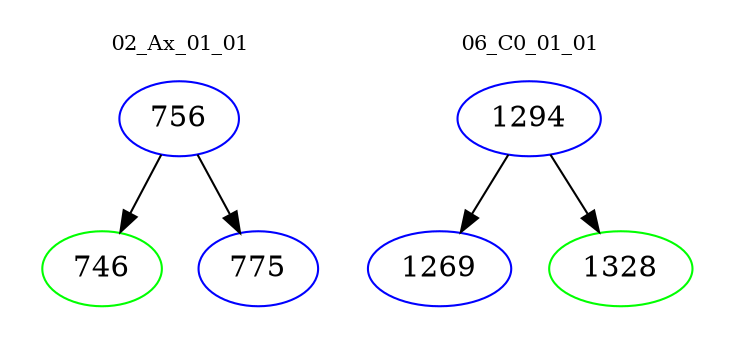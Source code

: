 digraph{
subgraph cluster_0 {
color = white
label = "02_Ax_01_01";
fontsize=10;
T0_756 [label="756", color="blue"]
T0_756 -> T0_746 [color="black"]
T0_746 [label="746", color="green"]
T0_756 -> T0_775 [color="black"]
T0_775 [label="775", color="blue"]
}
subgraph cluster_1 {
color = white
label = "06_C0_01_01";
fontsize=10;
T1_1294 [label="1294", color="blue"]
T1_1294 -> T1_1269 [color="black"]
T1_1269 [label="1269", color="blue"]
T1_1294 -> T1_1328 [color="black"]
T1_1328 [label="1328", color="green"]
}
}
